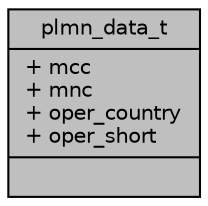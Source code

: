 digraph "plmn_data_t"
{
 // LATEX_PDF_SIZE
  edge [fontname="Helvetica",fontsize="10",labelfontname="Helvetica",labelfontsize="10"];
  node [fontname="Helvetica",fontsize="10",shape=record];
  Node1 [label="{plmn_data_t\n|+ mcc\l+ mnc\l+ oper_country\l+ oper_short\l|}",height=0.2,width=0.4,color="black", fillcolor="grey75", style="filled", fontcolor="black",tooltip=" "];
}

